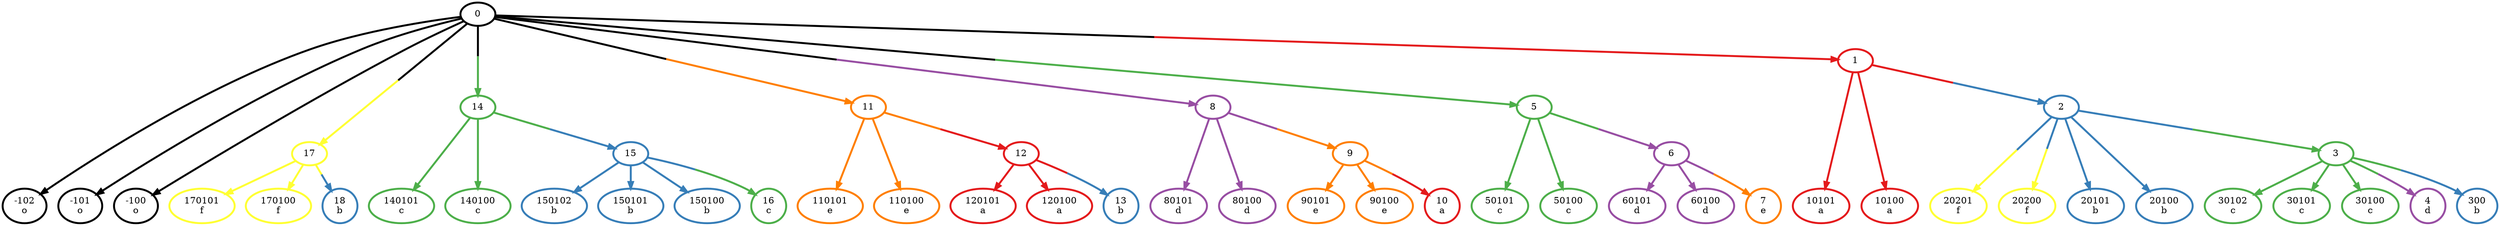 digraph T {
	{
		rank=same
		50 [penwidth=3,colorscheme=set19,color=6,label="170101\nf"]
		49 [penwidth=3,colorscheme=set19,color=6,label="170100\nf"]
		48 [penwidth=3,colorscheme=set19,color=2,label="18\nb"]
		47 [penwidth=3,colorscheme=set19,color=2,label="150102\nb"]
		46 [penwidth=3,colorscheme=set19,color=2,label="150101\nb"]
		45 [penwidth=3,colorscheme=set19,color=2,label="150100\nb"]
		44 [penwidth=3,colorscheme=set19,color=3,label="16\nc"]
		43 [penwidth=3,colorscheme=set19,color=3,label="140101\nc"]
		42 [penwidth=3,colorscheme=set19,color=3,label="140100\nc"]
		40 [penwidth=3,colorscheme=set19,color=1,label="120101\na"]
		39 [penwidth=3,colorscheme=set19,color=1,label="120100\na"]
		38 [penwidth=3,colorscheme=set19,color=2,label="13\nb"]
		37 [penwidth=3,colorscheme=set19,color=5,label="110101\ne"]
		36 [penwidth=3,colorscheme=set19,color=5,label="110100\ne"]
		34 [penwidth=3,colorscheme=set19,color=5,label="90101\ne"]
		33 [penwidth=3,colorscheme=set19,color=5,label="90100\ne"]
		32 [penwidth=3,colorscheme=set19,color=1,label="10\na"]
		31 [penwidth=3,colorscheme=set19,color=4,label="80101\nd"]
		30 [penwidth=3,colorscheme=set19,color=4,label="80100\nd"]
		28 [penwidth=3,colorscheme=set19,color=4,label="60101\nd"]
		27 [penwidth=3,colorscheme=set19,color=4,label="60100\nd"]
		26 [penwidth=3,colorscheme=set19,color=5,label="7\ne"]
		25 [penwidth=3,colorscheme=set19,color=3,label="50101\nc"]
		24 [penwidth=3,colorscheme=set19,color=3,label="50100\nc"]
		22 [penwidth=3,colorscheme=set19,color=3,label="30102\nc"]
		21 [penwidth=3,colorscheme=set19,color=3,label="30101\nc"]
		20 [penwidth=3,colorscheme=set19,color=3,label="30100\nc"]
		19 [penwidth=3,colorscheme=set19,color=4,label="4\nd"]
		18 [penwidth=3,colorscheme=set19,color=2,label="300\nb"]
		17 [penwidth=3,colorscheme=set19,color=6,label="20201\nf"]
		16 [penwidth=3,colorscheme=set19,color=6,label="20200\nf"]
		15 [penwidth=3,colorscheme=set19,color=2,label="20101\nb"]
		14 [penwidth=3,colorscheme=set19,color=2,label="20100\nb"]
		12 [penwidth=3,colorscheme=set19,color=1,label="10101\na"]
		11 [penwidth=3,colorscheme=set19,color=1,label="10100\na"]
		9 [penwidth=3,colorscheme=set19,color=-1194947521,label="-102\no"]
		8 [penwidth=3,colorscheme=set19,color=-1194947521,label="-101\no"]
		7 [penwidth=3,colorscheme=set19,color=-1194947521,label="-100\no"]
	}
	41 [penwidth=3,colorscheme=set19,color=2,label="15"]
	35 [penwidth=3,colorscheme=set19,color=1,label="12"]
	29 [penwidth=3,colorscheme=set19,color=5,label="9"]
	23 [penwidth=3,colorscheme=set19,color=4,label="6"]
	13 [penwidth=3,colorscheme=set19,color=3,label="3"]
	10 [penwidth=3,colorscheme=set19,color=2,label="2"]
	6 [penwidth=3,colorscheme=set19,color=6,label="17"]
	5 [penwidth=3,colorscheme=set19,color=3,label="14"]
	4 [penwidth=3,colorscheme=set19,color=5,label="11"]
	3 [penwidth=3,colorscheme=set19,color=4,label="8"]
	2 [penwidth=3,colorscheme=set19,color=3,label="5"]
	1 [penwidth=3,colorscheme=set19,color=1,label="1"]
	0 [penwidth=3,colorscheme=set19,color=-1194947521,label="0"]
	41 -> 47 [penwidth=3,colorscheme=set19,color=2]
	41 -> 46 [penwidth=3,colorscheme=set19,color=2]
	41 -> 45 [penwidth=3,colorscheme=set19,color=2]
	41 -> 44 [penwidth=3,colorscheme=set19,color="2;0.5:3"]
	35 -> 40 [penwidth=3,colorscheme=set19,color=1]
	35 -> 39 [penwidth=3,colorscheme=set19,color=1]
	35 -> 38 [penwidth=3,colorscheme=set19,color="1;0.5:2"]
	29 -> 34 [penwidth=3,colorscheme=set19,color=5]
	29 -> 33 [penwidth=3,colorscheme=set19,color=5]
	29 -> 32 [penwidth=3,colorscheme=set19,color="5;0.5:1"]
	23 -> 28 [penwidth=3,colorscheme=set19,color=4]
	23 -> 27 [penwidth=3,colorscheme=set19,color=4]
	23 -> 26 [penwidth=3,colorscheme=set19,color="4;0.5:5"]
	13 -> 22 [penwidth=3,colorscheme=set19,color=3]
	13 -> 21 [penwidth=3,colorscheme=set19,color=3]
	13 -> 20 [penwidth=3,colorscheme=set19,color=3]
	13 -> 19 [penwidth=3,colorscheme=set19,color="3;0.5:4"]
	13 -> 18 [penwidth=3,colorscheme=set19,color="3;0.5:2"]
	10 -> 17 [penwidth=3,colorscheme=set19,color="2;0.5:6"]
	10 -> 16 [penwidth=3,colorscheme=set19,color="2;0.5:6"]
	10 -> 15 [penwidth=3,colorscheme=set19,color=2]
	10 -> 14 [penwidth=3,colorscheme=set19,color=2]
	10 -> 13 [penwidth=3,colorscheme=set19,color="2;0.5:3"]
	6 -> 50 [penwidth=3,colorscheme=set19,color=6]
	6 -> 49 [penwidth=3,colorscheme=set19,color=6]
	6 -> 48 [penwidth=3,colorscheme=set19,color="6;0.5:2"]
	5 -> 43 [penwidth=3,colorscheme=set19,color=3]
	5 -> 42 [penwidth=3,colorscheme=set19,color=3]
	5 -> 41 [penwidth=3,colorscheme=set19,color="3;0.5:2"]
	4 -> 37 [penwidth=3,colorscheme=set19,color=5]
	4 -> 36 [penwidth=3,colorscheme=set19,color=5]
	4 -> 35 [penwidth=3,colorscheme=set19,color="5;0.5:1"]
	3 -> 31 [penwidth=3,colorscheme=set19,color=4]
	3 -> 30 [penwidth=3,colorscheme=set19,color=4]
	3 -> 29 [penwidth=3,colorscheme=set19,color="4;0.5:5"]
	2 -> 25 [penwidth=3,colorscheme=set19,color=3]
	2 -> 24 [penwidth=3,colorscheme=set19,color=3]
	2 -> 23 [penwidth=3,colorscheme=set19,color="3;0.5:4"]
	1 -> 12 [penwidth=3,colorscheme=set19,color=1]
	1 -> 11 [penwidth=3,colorscheme=set19,color=1]
	1 -> 10 [penwidth=3,colorscheme=set19,color="1;0.5:2"]
	0 -> 9 [penwidth=3,colorscheme=set19,color=-1194947521]
	0 -> 8 [penwidth=3,colorscheme=set19,color=-1194947521]
	0 -> 7 [penwidth=3,colorscheme=set19,color=-1194947521]
	0 -> 6 [penwidth=3,colorscheme=set19,color="-1194947521;0.5:6"]
	0 -> 5 [penwidth=3,colorscheme=set19,color="-1194947521;0.5:3"]
	0 -> 4 [penwidth=3,colorscheme=set19,color="-1194947521;0.5:5"]
	0 -> 3 [penwidth=3,colorscheme=set19,color="-1194947521;0.5:4"]
	0 -> 2 [penwidth=3,colorscheme=set19,color="-1194947521;0.5:3"]
	0 -> 1 [penwidth=3,colorscheme=set19,color="-1194947521;0.5:1"]
}
